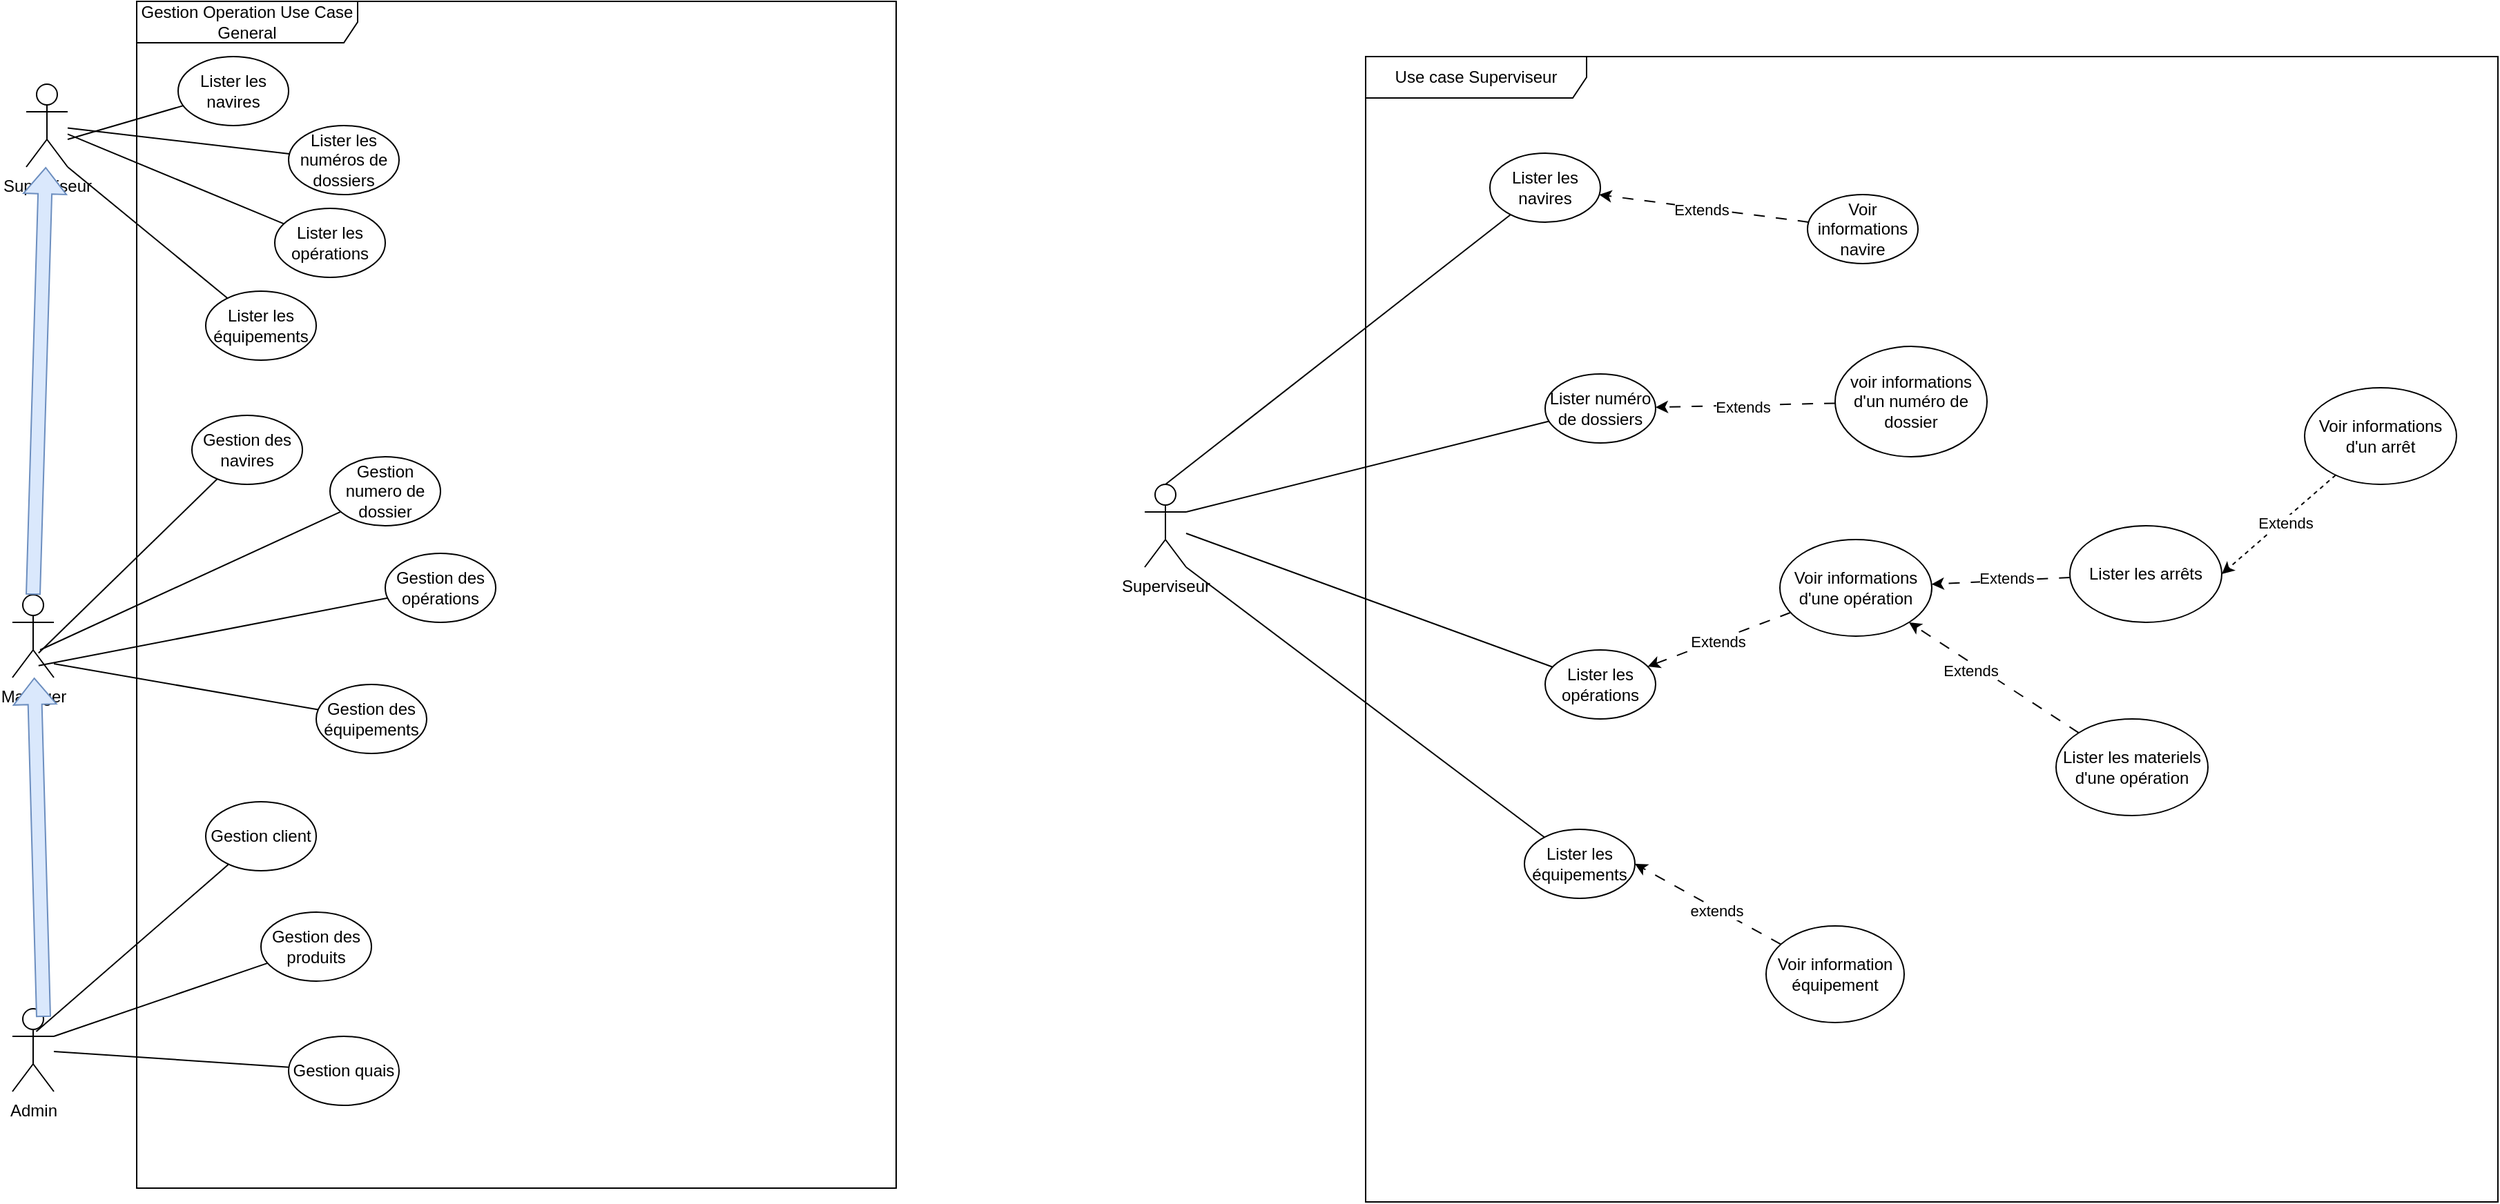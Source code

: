 <mxfile version="24.3.1" type="github">
  <diagram name="Page-1" id="KTZXpdnWKfrQpX5wNeiX">
    <mxGraphModel dx="2060" dy="1340" grid="1" gridSize="10" guides="1" tooltips="1" connect="1" arrows="1" fold="1" page="1" pageScale="1" pageWidth="850" pageHeight="1100" math="0" shadow="0">
      <root>
        <mxCell id="0" />
        <mxCell id="1" parent="0" />
        <mxCell id="FetatTO3gr9hhhK3egfX-1" value="Superviseur" style="shape=umlActor;verticalLabelPosition=bottom;verticalAlign=top;html=1;" parent="1" vertex="1">
          <mxGeometry x="110" y="90" width="30" height="60" as="geometry" />
        </mxCell>
        <mxCell id="FetatTO3gr9hhhK3egfX-2" value="Gestion Operation Use Case General" style="shape=umlFrame;whiteSpace=wrap;html=1;pointerEvents=0;recursiveResize=0;container=1;collapsible=0;width=160;" parent="1" vertex="1">
          <mxGeometry x="190" y="30" width="550" height="860" as="geometry" />
        </mxCell>
        <mxCell id="MK7afYL4_efToqdgsO7v-9" style="rounded=0;orthogonalLoop=1;jettySize=auto;html=1;endArrow=none;endFill=0;" edge="1" parent="FetatTO3gr9hhhK3egfX-2" source="FetatTO3gr9hhhK3egfX-3">
          <mxGeometry relative="1" as="geometry">
            <mxPoint x="-50" y="100" as="targetPoint" />
          </mxGeometry>
        </mxCell>
        <mxCell id="FetatTO3gr9hhhK3egfX-3" value="Lister les navires" style="ellipse;whiteSpace=wrap;html=1;" parent="FetatTO3gr9hhhK3egfX-2" vertex="1">
          <mxGeometry x="30" y="40" width="80" height="50" as="geometry" />
        </mxCell>
        <mxCell id="MK7afYL4_efToqdgsO7v-3" value="Lister les numéros de dossiers" style="ellipse;whiteSpace=wrap;html=1;" vertex="1" parent="FetatTO3gr9hhhK3egfX-2">
          <mxGeometry x="110" y="90" width="80" height="50" as="geometry" />
        </mxCell>
        <mxCell id="MK7afYL4_efToqdgsO7v-4" value="Lister les opérations" style="ellipse;whiteSpace=wrap;html=1;" vertex="1" parent="FetatTO3gr9hhhK3egfX-2">
          <mxGeometry x="100" y="150" width="80" height="50" as="geometry" />
        </mxCell>
        <mxCell id="MK7afYL4_efToqdgsO7v-5" value="Lister les équipements" style="ellipse;whiteSpace=wrap;html=1;" vertex="1" parent="FetatTO3gr9hhhK3egfX-2">
          <mxGeometry x="50" y="210" width="80" height="50" as="geometry" />
        </mxCell>
        <mxCell id="MK7afYL4_efToqdgsO7v-14" value="Gestion des navires" style="ellipse;whiteSpace=wrap;html=1;" vertex="1" parent="FetatTO3gr9hhhK3egfX-2">
          <mxGeometry x="40" y="300" width="80" height="50" as="geometry" />
        </mxCell>
        <mxCell id="MK7afYL4_efToqdgsO7v-20" style="rounded=0;orthogonalLoop=1;jettySize=auto;html=1;endArrow=none;endFill=0;" edge="1" parent="FetatTO3gr9hhhK3egfX-2" source="MK7afYL4_efToqdgsO7v-16">
          <mxGeometry relative="1" as="geometry">
            <mxPoint x="-70" y="470" as="targetPoint" />
          </mxGeometry>
        </mxCell>
        <mxCell id="MK7afYL4_efToqdgsO7v-16" value="Gestion numero de dossier" style="ellipse;whiteSpace=wrap;html=1;" vertex="1" parent="FetatTO3gr9hhhK3egfX-2">
          <mxGeometry x="140" y="330" width="80" height="50" as="geometry" />
        </mxCell>
        <mxCell id="MK7afYL4_efToqdgsO7v-17" value="Gestion des opérations" style="ellipse;whiteSpace=wrap;html=1;" vertex="1" parent="FetatTO3gr9hhhK3egfX-2">
          <mxGeometry x="180" y="400" width="80" height="50" as="geometry" />
        </mxCell>
        <mxCell id="MK7afYL4_efToqdgsO7v-22" style="rounded=0;orthogonalLoop=1;jettySize=auto;html=1;endArrow=none;endFill=0;" edge="1" parent="FetatTO3gr9hhhK3egfX-2" source="MK7afYL4_efToqdgsO7v-18">
          <mxGeometry relative="1" as="geometry">
            <mxPoint x="-60" y="480" as="targetPoint" />
          </mxGeometry>
        </mxCell>
        <mxCell id="MK7afYL4_efToqdgsO7v-18" value="Gestion des équipements" style="ellipse;whiteSpace=wrap;html=1;" vertex="1" parent="FetatTO3gr9hhhK3egfX-2">
          <mxGeometry x="130" y="495" width="80" height="50" as="geometry" />
        </mxCell>
        <mxCell id="MK7afYL4_efToqdgsO7v-27" value="Gestion client" style="ellipse;whiteSpace=wrap;html=1;" vertex="1" parent="FetatTO3gr9hhhK3egfX-2">
          <mxGeometry x="50" y="580" width="80" height="50" as="geometry" />
        </mxCell>
        <mxCell id="MK7afYL4_efToqdgsO7v-28" value="Gestion des produits" style="ellipse;whiteSpace=wrap;html=1;" vertex="1" parent="FetatTO3gr9hhhK3egfX-2">
          <mxGeometry x="90" y="660" width="80" height="50" as="geometry" />
        </mxCell>
        <mxCell id="MK7afYL4_efToqdgsO7v-29" value="Gestion quais" style="ellipse;whiteSpace=wrap;html=1;" vertex="1" parent="FetatTO3gr9hhhK3egfX-2">
          <mxGeometry x="110" y="750" width="80" height="50" as="geometry" />
        </mxCell>
        <mxCell id="MK7afYL4_efToqdgsO7v-1" value="Manager" style="shape=umlActor;verticalLabelPosition=bottom;verticalAlign=top;html=1;" vertex="1" parent="1">
          <mxGeometry x="100" y="460" width="30" height="60" as="geometry" />
        </mxCell>
        <mxCell id="MK7afYL4_efToqdgsO7v-2" value="Admin" style="shape=umlActor;verticalLabelPosition=bottom;verticalAlign=top;html=1;" vertex="1" parent="1">
          <mxGeometry x="100" y="760" width="30" height="60" as="geometry" />
        </mxCell>
        <mxCell id="MK7afYL4_efToqdgsO7v-6" style="rounded=0;orthogonalLoop=1;jettySize=auto;html=1;strokeColor=default;startArrow=none;startFill=0;endArrow=none;endFill=0;" edge="1" parent="1" source="MK7afYL4_efToqdgsO7v-4" target="FetatTO3gr9hhhK3egfX-1">
          <mxGeometry relative="1" as="geometry" />
        </mxCell>
        <mxCell id="MK7afYL4_efToqdgsO7v-8" style="rounded=0;orthogonalLoop=1;jettySize=auto;html=1;endArrow=none;endFill=0;" edge="1" parent="1" source="MK7afYL4_efToqdgsO7v-3" target="FetatTO3gr9hhhK3egfX-1">
          <mxGeometry relative="1" as="geometry" />
        </mxCell>
        <mxCell id="MK7afYL4_efToqdgsO7v-10" style="rounded=0;orthogonalLoop=1;jettySize=auto;html=1;entryX=1;entryY=1;entryDx=0;entryDy=0;entryPerimeter=0;endArrow=none;endFill=0;" edge="1" parent="1" source="MK7afYL4_efToqdgsO7v-5" target="FetatTO3gr9hhhK3egfX-1">
          <mxGeometry relative="1" as="geometry" />
        </mxCell>
        <mxCell id="MK7afYL4_efToqdgsO7v-13" value="" style="shape=flexArrow;endArrow=classic;html=1;rounded=0;exitX=0.5;exitY=0;exitDx=0;exitDy=0;exitPerimeter=0;strokeColor=#6c8ebf;fillColor=#dae8fc;" edge="1" parent="1" source="MK7afYL4_efToqdgsO7v-1" target="FetatTO3gr9hhhK3egfX-1">
          <mxGeometry width="50" height="50" relative="1" as="geometry">
            <mxPoint x="350" y="450" as="sourcePoint" />
            <mxPoint x="400" y="400" as="targetPoint" />
          </mxGeometry>
        </mxCell>
        <mxCell id="MK7afYL4_efToqdgsO7v-19" style="rounded=0;orthogonalLoop=1;jettySize=auto;html=1;entryX=0.631;entryY=0.704;entryDx=0;entryDy=0;entryPerimeter=0;endArrow=none;endFill=0;" edge="1" parent="1" source="MK7afYL4_efToqdgsO7v-14" target="MK7afYL4_efToqdgsO7v-1">
          <mxGeometry relative="1" as="geometry" />
        </mxCell>
        <mxCell id="MK7afYL4_efToqdgsO7v-21" style="rounded=0;orthogonalLoop=1;jettySize=auto;html=1;entryX=0.631;entryY=0.857;entryDx=0;entryDy=0;entryPerimeter=0;endArrow=none;endFill=0;" edge="1" parent="1" source="MK7afYL4_efToqdgsO7v-17" target="MK7afYL4_efToqdgsO7v-1">
          <mxGeometry relative="1" as="geometry" />
        </mxCell>
        <mxCell id="MK7afYL4_efToqdgsO7v-26" value="" style="endArrow=classic;html=1;rounded=0;exitX=0.75;exitY=0.1;exitDx=0;exitDy=0;exitPerimeter=0;shape=flexArrow;fillColor=#dae8fc;strokeColor=#6c8ebf;" edge="1" parent="1" source="MK7afYL4_efToqdgsO7v-2" target="MK7afYL4_efToqdgsO7v-1">
          <mxGeometry width="50" height="50" relative="1" as="geometry">
            <mxPoint x="310" y="840" as="sourcePoint" />
            <mxPoint x="360" y="790" as="targetPoint" />
          </mxGeometry>
        </mxCell>
        <mxCell id="MK7afYL4_efToqdgsO7v-30" style="rounded=0;orthogonalLoop=1;jettySize=auto;html=1;entryX=0.575;entryY=0.274;entryDx=0;entryDy=0;entryPerimeter=0;endArrow=none;endFill=0;" edge="1" parent="1" source="MK7afYL4_efToqdgsO7v-27" target="MK7afYL4_efToqdgsO7v-2">
          <mxGeometry relative="1" as="geometry" />
        </mxCell>
        <mxCell id="MK7afYL4_efToqdgsO7v-31" style="rounded=0;orthogonalLoop=1;jettySize=auto;html=1;entryX=1;entryY=0.333;entryDx=0;entryDy=0;entryPerimeter=0;endArrow=none;endFill=0;" edge="1" parent="1" source="MK7afYL4_efToqdgsO7v-28" target="MK7afYL4_efToqdgsO7v-2">
          <mxGeometry relative="1" as="geometry" />
        </mxCell>
        <mxCell id="MK7afYL4_efToqdgsO7v-32" style="rounded=0;orthogonalLoop=1;jettySize=auto;html=1;endArrow=none;endFill=0;" edge="1" parent="1" source="MK7afYL4_efToqdgsO7v-29" target="MK7afYL4_efToqdgsO7v-2">
          <mxGeometry relative="1" as="geometry" />
        </mxCell>
        <mxCell id="MK7afYL4_efToqdgsO7v-33" value="Use case Superviseur" style="shape=umlFrame;whiteSpace=wrap;html=1;pointerEvents=0;recursiveResize=0;container=1;collapsible=0;width=160;" vertex="1" parent="1">
          <mxGeometry x="1080" y="70" width="820" height="830" as="geometry" />
        </mxCell>
        <mxCell id="MK7afYL4_efToqdgsO7v-35" value="Lister les navires" style="ellipse;whiteSpace=wrap;html=1;" vertex="1" parent="MK7afYL4_efToqdgsO7v-33">
          <mxGeometry x="90" y="70" width="80" height="50" as="geometry" />
        </mxCell>
        <mxCell id="MK7afYL4_efToqdgsO7v-38" style="rounded=0;orthogonalLoop=1;jettySize=auto;html=1;dashed=1;dashPattern=8 8;" edge="1" parent="MK7afYL4_efToqdgsO7v-33" source="MK7afYL4_efToqdgsO7v-36" target="MK7afYL4_efToqdgsO7v-35">
          <mxGeometry relative="1" as="geometry" />
        </mxCell>
        <mxCell id="MK7afYL4_efToqdgsO7v-39" value="Extends" style="edgeLabel;html=1;align=center;verticalAlign=middle;resizable=0;points=[];" vertex="1" connectable="0" parent="MK7afYL4_efToqdgsO7v-38">
          <mxGeometry x="0.034" y="1" relative="1" as="geometry">
            <mxPoint as="offset" />
          </mxGeometry>
        </mxCell>
        <mxCell id="MK7afYL4_efToqdgsO7v-36" value="Voir informations navire" style="ellipse;whiteSpace=wrap;html=1;" vertex="1" parent="MK7afYL4_efToqdgsO7v-33">
          <mxGeometry x="320" y="100" width="80" height="50" as="geometry" />
        </mxCell>
        <mxCell id="MK7afYL4_efToqdgsO7v-40" value="Lister numéro de dossiers" style="ellipse;whiteSpace=wrap;html=1;" vertex="1" parent="MK7afYL4_efToqdgsO7v-33">
          <mxGeometry x="130" y="230" width="80" height="50" as="geometry" />
        </mxCell>
        <mxCell id="MK7afYL4_efToqdgsO7v-41" style="rounded=0;orthogonalLoop=1;jettySize=auto;html=1;dashed=1;dashPattern=8 8;" edge="1" parent="MK7afYL4_efToqdgsO7v-33" source="MK7afYL4_efToqdgsO7v-43" target="MK7afYL4_efToqdgsO7v-40">
          <mxGeometry relative="1" as="geometry" />
        </mxCell>
        <mxCell id="MK7afYL4_efToqdgsO7v-42" value="Extends" style="edgeLabel;html=1;align=center;verticalAlign=middle;resizable=0;points=[];" vertex="1" connectable="0" parent="MK7afYL4_efToqdgsO7v-41">
          <mxGeometry x="0.034" y="1" relative="1" as="geometry">
            <mxPoint as="offset" />
          </mxGeometry>
        </mxCell>
        <mxCell id="MK7afYL4_efToqdgsO7v-43" value="voir informations d&#39;un numéro de dossier" style="ellipse;whiteSpace=wrap;html=1;" vertex="1" parent="MK7afYL4_efToqdgsO7v-33">
          <mxGeometry x="340" y="210" width="110" height="80" as="geometry" />
        </mxCell>
        <mxCell id="MK7afYL4_efToqdgsO7v-45" value="Lister les opérations" style="ellipse;whiteSpace=wrap;html=1;" vertex="1" parent="MK7afYL4_efToqdgsO7v-33">
          <mxGeometry x="130" y="430" width="80" height="50" as="geometry" />
        </mxCell>
        <mxCell id="MK7afYL4_efToqdgsO7v-46" style="rounded=0;orthogonalLoop=1;jettySize=auto;html=1;dashed=1;dashPattern=8 8;" edge="1" parent="MK7afYL4_efToqdgsO7v-33" source="MK7afYL4_efToqdgsO7v-48" target="MK7afYL4_efToqdgsO7v-45">
          <mxGeometry relative="1" as="geometry" />
        </mxCell>
        <mxCell id="MK7afYL4_efToqdgsO7v-47" value="Extends" style="edgeLabel;html=1;align=center;verticalAlign=middle;resizable=0;points=[];" vertex="1" connectable="0" parent="MK7afYL4_efToqdgsO7v-46">
          <mxGeometry x="0.034" y="1" relative="1" as="geometry">
            <mxPoint as="offset" />
          </mxGeometry>
        </mxCell>
        <mxCell id="MK7afYL4_efToqdgsO7v-48" value="Voir informations d&#39;une opération" style="ellipse;whiteSpace=wrap;html=1;" vertex="1" parent="MK7afYL4_efToqdgsO7v-33">
          <mxGeometry x="300" y="350" width="110" height="70" as="geometry" />
        </mxCell>
        <mxCell id="MK7afYL4_efToqdgsO7v-51" style="rounded=0;orthogonalLoop=1;jettySize=auto;html=1;dashed=1;dashPattern=8 8;" edge="1" parent="MK7afYL4_efToqdgsO7v-33" source="MK7afYL4_efToqdgsO7v-50" target="MK7afYL4_efToqdgsO7v-48">
          <mxGeometry relative="1" as="geometry" />
        </mxCell>
        <mxCell id="MK7afYL4_efToqdgsO7v-54" value="Extends" style="edgeLabel;html=1;align=center;verticalAlign=middle;resizable=0;points=[];" vertex="1" connectable="0" parent="MK7afYL4_efToqdgsO7v-51">
          <mxGeometry x="-0.064" y="-2" relative="1" as="geometry">
            <mxPoint x="1" as="offset" />
          </mxGeometry>
        </mxCell>
        <mxCell id="MK7afYL4_efToqdgsO7v-50" value="Lister les arrêts" style="ellipse;whiteSpace=wrap;html=1;" vertex="1" parent="MK7afYL4_efToqdgsO7v-33">
          <mxGeometry x="510" y="340" width="110" height="70" as="geometry" />
        </mxCell>
        <mxCell id="MK7afYL4_efToqdgsO7v-53" style="rounded=0;orthogonalLoop=1;jettySize=auto;html=1;entryX=1;entryY=0.5;entryDx=0;entryDy=0;dashed=1;" edge="1" parent="MK7afYL4_efToqdgsO7v-33" source="MK7afYL4_efToqdgsO7v-52" target="MK7afYL4_efToqdgsO7v-50">
          <mxGeometry relative="1" as="geometry" />
        </mxCell>
        <mxCell id="MK7afYL4_efToqdgsO7v-55" value="Extends" style="edgeLabel;html=1;align=center;verticalAlign=middle;resizable=0;points=[];" vertex="1" connectable="0" parent="MK7afYL4_efToqdgsO7v-53">
          <mxGeometry x="-0.084" y="2" relative="1" as="geometry">
            <mxPoint as="offset" />
          </mxGeometry>
        </mxCell>
        <mxCell id="MK7afYL4_efToqdgsO7v-52" value="Voir informations d&#39;un arrêt" style="ellipse;whiteSpace=wrap;html=1;" vertex="1" parent="MK7afYL4_efToqdgsO7v-33">
          <mxGeometry x="680" y="240" width="110" height="70" as="geometry" />
        </mxCell>
        <mxCell id="MK7afYL4_efToqdgsO7v-60" style="rounded=0;orthogonalLoop=1;jettySize=auto;html=1;dashed=1;dashPattern=8 8;" edge="1" parent="MK7afYL4_efToqdgsO7v-33" source="MK7afYL4_efToqdgsO7v-56" target="MK7afYL4_efToqdgsO7v-48">
          <mxGeometry relative="1" as="geometry" />
        </mxCell>
        <mxCell id="MK7afYL4_efToqdgsO7v-61" value="Extends" style="edgeLabel;html=1;align=center;verticalAlign=middle;resizable=0;points=[];" vertex="1" connectable="0" parent="MK7afYL4_efToqdgsO7v-60">
          <mxGeometry x="0.223" y="6" relative="1" as="geometry">
            <mxPoint y="-1" as="offset" />
          </mxGeometry>
        </mxCell>
        <mxCell id="MK7afYL4_efToqdgsO7v-56" value="Lister les materiels d&#39;une opération" style="ellipse;whiteSpace=wrap;html=1;" vertex="1" parent="MK7afYL4_efToqdgsO7v-33">
          <mxGeometry x="500" y="480" width="110" height="70" as="geometry" />
        </mxCell>
        <mxCell id="MK7afYL4_efToqdgsO7v-62" value="Lister les équipements" style="ellipse;whiteSpace=wrap;html=1;" vertex="1" parent="MK7afYL4_efToqdgsO7v-33">
          <mxGeometry x="115" y="560" width="80" height="50" as="geometry" />
        </mxCell>
        <mxCell id="MK7afYL4_efToqdgsO7v-65" style="rounded=0;orthogonalLoop=1;jettySize=auto;html=1;entryX=1;entryY=0.5;entryDx=0;entryDy=0;dashed=1;dashPattern=8 8;" edge="1" parent="MK7afYL4_efToqdgsO7v-33" source="MK7afYL4_efToqdgsO7v-64" target="MK7afYL4_efToqdgsO7v-62">
          <mxGeometry relative="1" as="geometry" />
        </mxCell>
        <mxCell id="MK7afYL4_efToqdgsO7v-66" value="extends" style="edgeLabel;html=1;align=center;verticalAlign=middle;resizable=0;points=[];" vertex="1" connectable="0" parent="MK7afYL4_efToqdgsO7v-65">
          <mxGeometry x="-0.111" y="1" relative="1" as="geometry">
            <mxPoint as="offset" />
          </mxGeometry>
        </mxCell>
        <mxCell id="MK7afYL4_efToqdgsO7v-64" value="Voir information équipement" style="ellipse;whiteSpace=wrap;html=1;" vertex="1" parent="MK7afYL4_efToqdgsO7v-33">
          <mxGeometry x="290" y="630" width="100" height="70" as="geometry" />
        </mxCell>
        <mxCell id="MK7afYL4_efToqdgsO7v-34" value="Superviseur" style="shape=umlActor;verticalLabelPosition=bottom;verticalAlign=top;html=1;" vertex="1" parent="1">
          <mxGeometry x="920" y="380" width="30" height="60" as="geometry" />
        </mxCell>
        <mxCell id="MK7afYL4_efToqdgsO7v-37" style="rounded=0;orthogonalLoop=1;jettySize=auto;html=1;entryX=0.5;entryY=0;entryDx=0;entryDy=0;entryPerimeter=0;endArrow=none;endFill=0;" edge="1" parent="1" source="MK7afYL4_efToqdgsO7v-35" target="MK7afYL4_efToqdgsO7v-34">
          <mxGeometry relative="1" as="geometry" />
        </mxCell>
        <mxCell id="MK7afYL4_efToqdgsO7v-44" style="rounded=0;orthogonalLoop=1;jettySize=auto;html=1;entryX=1;entryY=0.333;entryDx=0;entryDy=0;entryPerimeter=0;endArrow=none;endFill=0;" edge="1" parent="1" source="MK7afYL4_efToqdgsO7v-40" target="MK7afYL4_efToqdgsO7v-34">
          <mxGeometry relative="1" as="geometry" />
        </mxCell>
        <mxCell id="MK7afYL4_efToqdgsO7v-49" style="rounded=0;orthogonalLoop=1;jettySize=auto;html=1;endArrow=none;endFill=0;" edge="1" parent="1" source="MK7afYL4_efToqdgsO7v-45" target="MK7afYL4_efToqdgsO7v-34">
          <mxGeometry relative="1" as="geometry" />
        </mxCell>
        <mxCell id="MK7afYL4_efToqdgsO7v-63" style="rounded=0;orthogonalLoop=1;jettySize=auto;html=1;entryX=1;entryY=1;entryDx=0;entryDy=0;entryPerimeter=0;endArrow=none;endFill=0;" edge="1" parent="1" source="MK7afYL4_efToqdgsO7v-62" target="MK7afYL4_efToqdgsO7v-34">
          <mxGeometry relative="1" as="geometry" />
        </mxCell>
      </root>
    </mxGraphModel>
  </diagram>
</mxfile>
